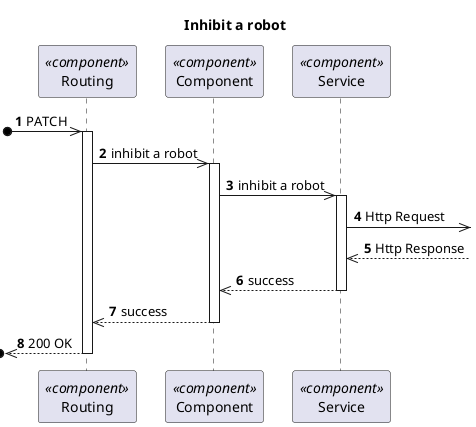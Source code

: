 @startuml Process View - Level 3 - Inhibit a robot

autonumber
skinparam packageStyle rect

title  Inhibit a robot

participant "Routing" as routing <<component>>
participant "Component" as comp <<component>>
participant "Service" as service <<component>>

?o->> routing : PATCH
activate routing
routing ->> comp : inhibit a robot

activate comp
comp ->> service : inhibit a robot

activate service
service ->> : Http Request
service <<-- : Http Response

service -->> comp : success
deactivate service

comp -->> routing : success
deactivate comp

?o<<-- routing : 200 OK
deactivate routing

@enduml